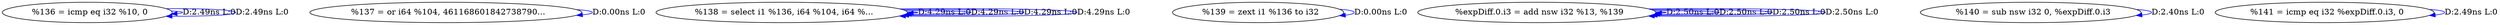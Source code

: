 digraph {
Node0x3933010[label="  %136 = icmp eq i32 %10, 0"];
Node0x3933010 -> Node0x3933010[label="D:2.49ns L:0",color=blue];
Node0x3933010 -> Node0x3933010[label="D:2.49ns L:0",color=blue];
Node0x39330f0[label="  %137 = or i64 %104, 461168601842738790..."];
Node0x39330f0 -> Node0x39330f0[label="D:0.00ns L:0",color=blue];
Node0x39331d0[label="  %138 = select i1 %136, i64 %104, i64 %..."];
Node0x39331d0 -> Node0x39331d0[label="D:4.29ns L:0",color=blue];
Node0x39331d0 -> Node0x39331d0[label="D:4.29ns L:0",color=blue];
Node0x39331d0 -> Node0x39331d0[label="D:4.29ns L:0",color=blue];
Node0x39331d0 -> Node0x39331d0[label="D:4.29ns L:0",color=blue];
Node0x39332b0[label="  %139 = zext i1 %136 to i32"];
Node0x39332b0 -> Node0x39332b0[label="D:0.00ns L:0",color=blue];
Node0x3933390[label="  %expDiff.0.i3 = add nsw i32 %13, %139"];
Node0x3933390 -> Node0x3933390[label="D:2.50ns L:0",color=blue];
Node0x3933390 -> Node0x3933390[label="D:2.50ns L:0",color=blue];
Node0x3933390 -> Node0x3933390[label="D:2.50ns L:0",color=blue];
Node0x3933390 -> Node0x3933390[label="D:2.50ns L:0",color=blue];
Node0x3933470[label="  %140 = sub nsw i32 0, %expDiff.0.i3"];
Node0x3933470 -> Node0x3933470[label="D:2.40ns L:0",color=blue];
Node0x3933550[label="  %141 = icmp eq i32 %expDiff.0.i3, 0"];
Node0x3933550 -> Node0x3933550[label="D:2.49ns L:0",color=blue];
}
